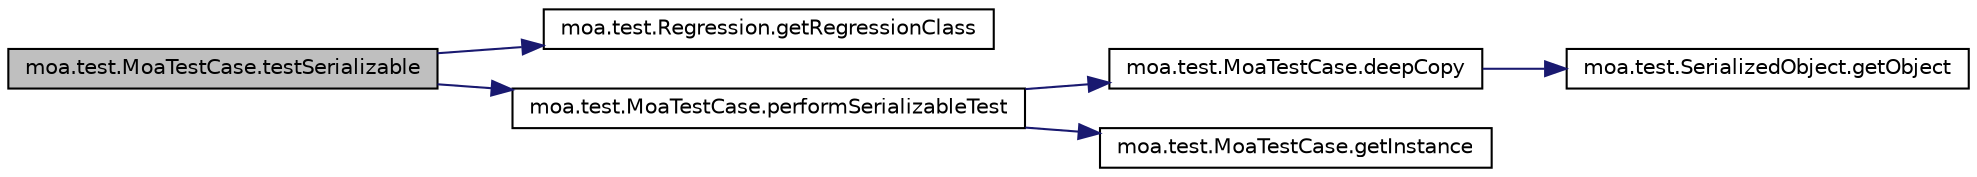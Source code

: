 digraph G
{
  edge [fontname="Helvetica",fontsize="10",labelfontname="Helvetica",labelfontsize="10"];
  node [fontname="Helvetica",fontsize="10",shape=record];
  rankdir=LR;
  Node1 [label="moa.test.MoaTestCase.testSerializable",height=0.2,width=0.4,color="black", fillcolor="grey75", style="filled" fontcolor="black"];
  Node1 -> Node2 [color="midnightblue",fontsize="10",style="solid",fontname="Helvetica"];
  Node2 [label="moa.test.Regression.getRegressionClass",height=0.2,width=0.4,color="black", fillcolor="white", style="filled",URL="$classmoa_1_1test_1_1Regression.html#afd56586b879c547d09fa1072d9b559c2",tooltip="Returns the class this regression helper is for."];
  Node1 -> Node3 [color="midnightblue",fontsize="10",style="solid",fontname="Helvetica"];
  Node3 [label="moa.test.MoaTestCase.performSerializableTest",height=0.2,width=0.4,color="black", fillcolor="white", style="filled",URL="$classmoa_1_1test_1_1MoaTestCase.html#aa1e4f2f9e86cb4bcc10142007d1508ed",tooltip="Performs a serializable test on the given class."];
  Node3 -> Node4 [color="midnightblue",fontsize="10",style="solid",fontname="Helvetica"];
  Node4 [label="moa.test.MoaTestCase.deepCopy",height=0.2,width=0.4,color="black", fillcolor="white", style="filled",URL="$classmoa_1_1test_1_1MoaTestCase.html#ae450cb2afef081ee3b312a28c7b04065",tooltip="Creates a deep copy of the given object (must be serializable!)."];
  Node4 -> Node5 [color="midnightblue",fontsize="10",style="solid",fontname="Helvetica"];
  Node5 [label="moa.test.SerializedObject.getObject",height=0.2,width=0.4,color="black", fillcolor="white", style="filled",URL="$classmoa_1_1test_1_1SerializedObject.html#a17504df9d7ca8cadc1f0861df51866dd",tooltip="Returns a serialized object."];
  Node3 -> Node6 [color="midnightblue",fontsize="10",style="solid",fontname="Helvetica"];
  Node6 [label="moa.test.MoaTestCase.getInstance",height=0.2,width=0.4,color="black", fillcolor="white", style="filled",URL="$classmoa_1_1test_1_1MoaTestCase.html#a2d60f10b832f794c2d3552f3fa257e60",tooltip="Tries to obtain an instance of the given class."];
}

